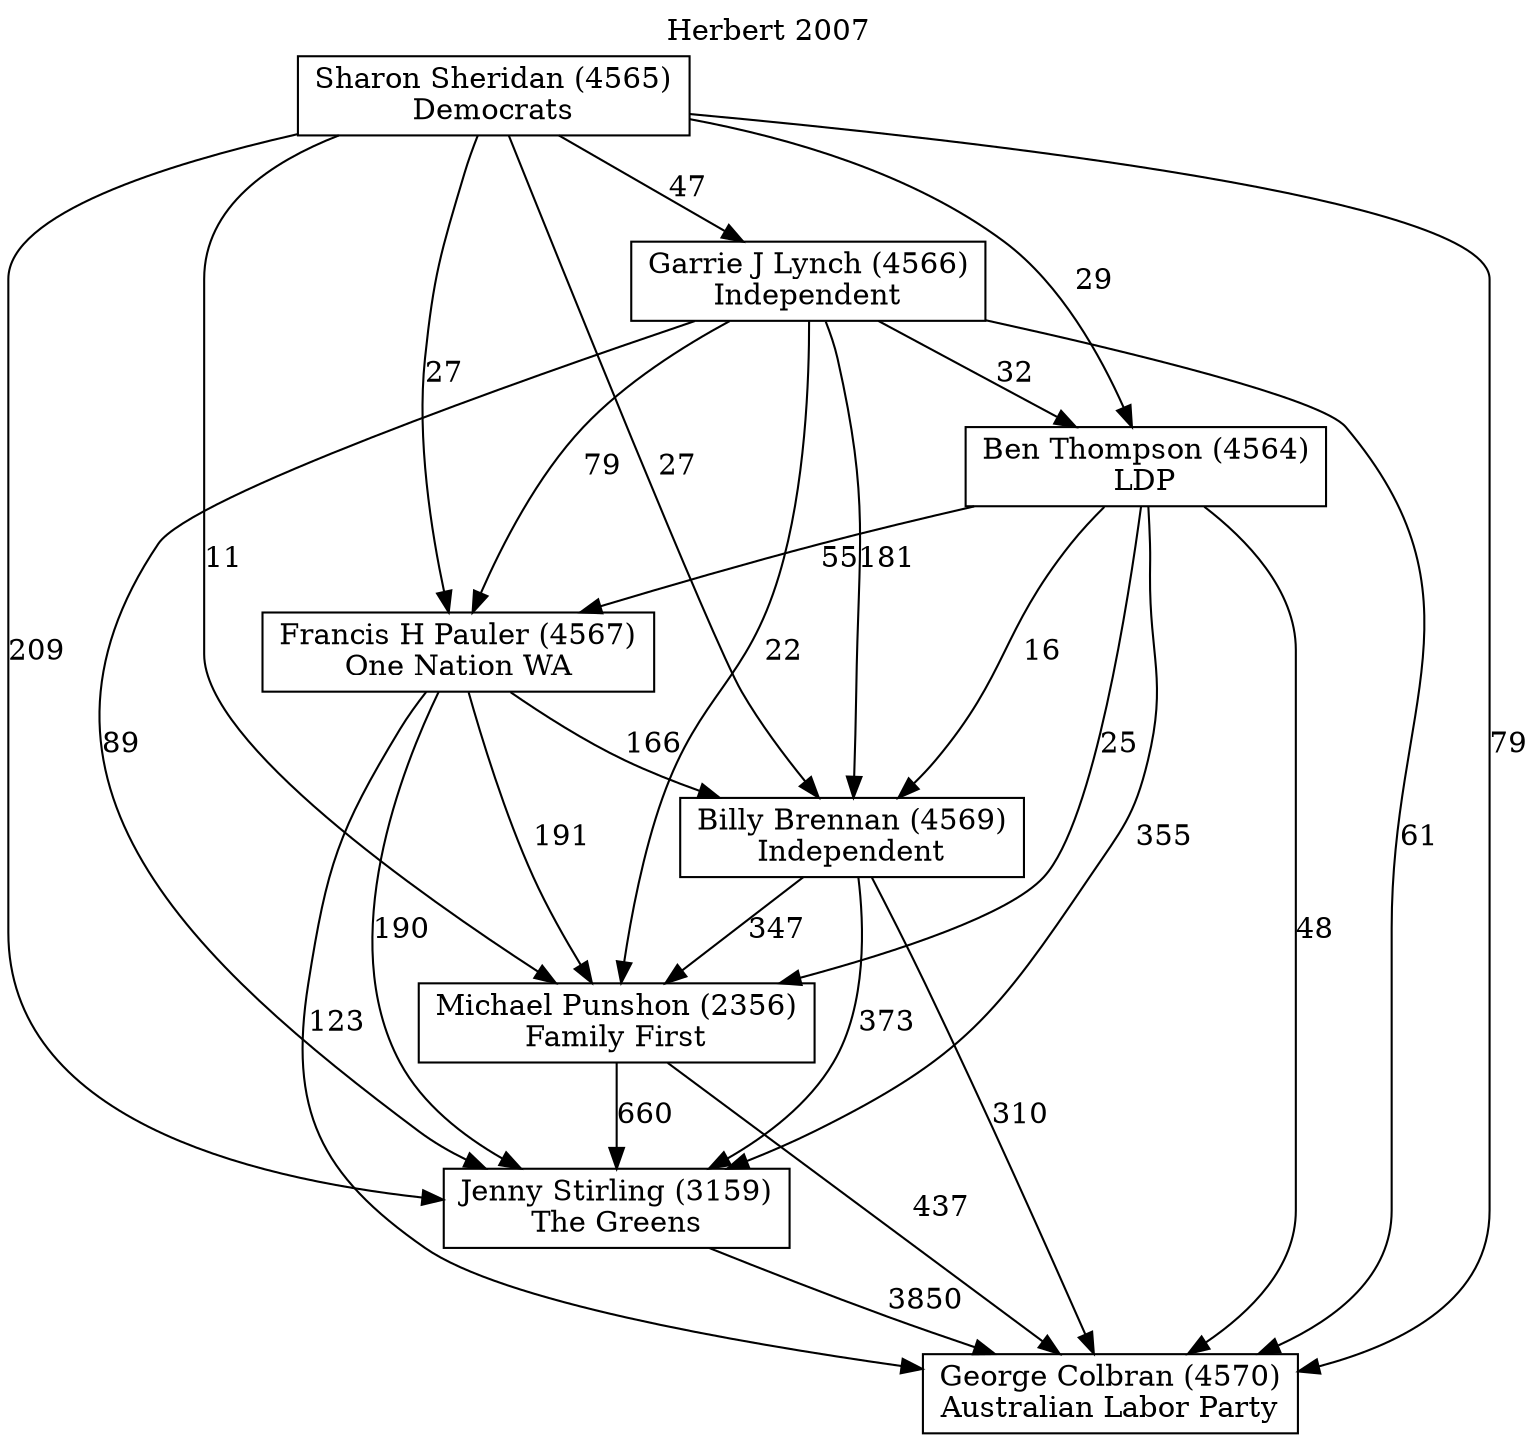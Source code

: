 // House preference flow
digraph "George Colbran (4570)_Herbert_2007" {
	graph [label="Herbert 2007" labelloc=t mclimit=10]
	node [shape=box]
	"Ben Thompson (4564)" [label="Ben Thompson (4564)
LDP"]
	"Billy Brennan (4569)" [label="Billy Brennan (4569)
Independent"]
	"Francis H Pauler (4567)" [label="Francis H Pauler (4567)
One Nation WA"]
	"Garrie J Lynch (4566)" [label="Garrie J Lynch (4566)
Independent"]
	"George Colbran (4570)" [label="George Colbran (4570)
Australian Labor Party"]
	"Jenny Stirling (3159)" [label="Jenny Stirling (3159)
The Greens"]
	"Michael Punshon (2356)" [label="Michael Punshon (2356)
Family First"]
	"Sharon Sheridan (4565)" [label="Sharon Sheridan (4565)
Democrats"]
	"Ben Thompson (4564)" -> "Billy Brennan (4569)" [label=16]
	"Ben Thompson (4564)" -> "Francis H Pauler (4567)" [label=55]
	"Ben Thompson (4564)" -> "George Colbran (4570)" [label=48]
	"Ben Thompson (4564)" -> "Jenny Stirling (3159)" [label=355]
	"Ben Thompson (4564)" -> "Michael Punshon (2356)" [label=25]
	"Billy Brennan (4569)" -> "George Colbran (4570)" [label=310]
	"Billy Brennan (4569)" -> "Jenny Stirling (3159)" [label=373]
	"Billy Brennan (4569)" -> "Michael Punshon (2356)" [label=347]
	"Francis H Pauler (4567)" -> "Billy Brennan (4569)" [label=166]
	"Francis H Pauler (4567)" -> "George Colbran (4570)" [label=123]
	"Francis H Pauler (4567)" -> "Jenny Stirling (3159)" [label=190]
	"Francis H Pauler (4567)" -> "Michael Punshon (2356)" [label=191]
	"Garrie J Lynch (4566)" -> "Ben Thompson (4564)" [label=32]
	"Garrie J Lynch (4566)" -> "Billy Brennan (4569)" [label=181]
	"Garrie J Lynch (4566)" -> "Francis H Pauler (4567)" [label=79]
	"Garrie J Lynch (4566)" -> "George Colbran (4570)" [label=61]
	"Garrie J Lynch (4566)" -> "Jenny Stirling (3159)" [label=89]
	"Garrie J Lynch (4566)" -> "Michael Punshon (2356)" [label=22]
	"Jenny Stirling (3159)" -> "George Colbran (4570)" [label=3850]
	"Michael Punshon (2356)" -> "George Colbran (4570)" [label=437]
	"Michael Punshon (2356)" -> "Jenny Stirling (3159)" [label=660]
	"Sharon Sheridan (4565)" -> "Ben Thompson (4564)" [label=29]
	"Sharon Sheridan (4565)" -> "Billy Brennan (4569)" [label=27]
	"Sharon Sheridan (4565)" -> "Francis H Pauler (4567)" [label=27]
	"Sharon Sheridan (4565)" -> "Garrie J Lynch (4566)" [label=47]
	"Sharon Sheridan (4565)" -> "George Colbran (4570)" [label=79]
	"Sharon Sheridan (4565)" -> "Jenny Stirling (3159)" [label=209]
	"Sharon Sheridan (4565)" -> "Michael Punshon (2356)" [label=11]
}
